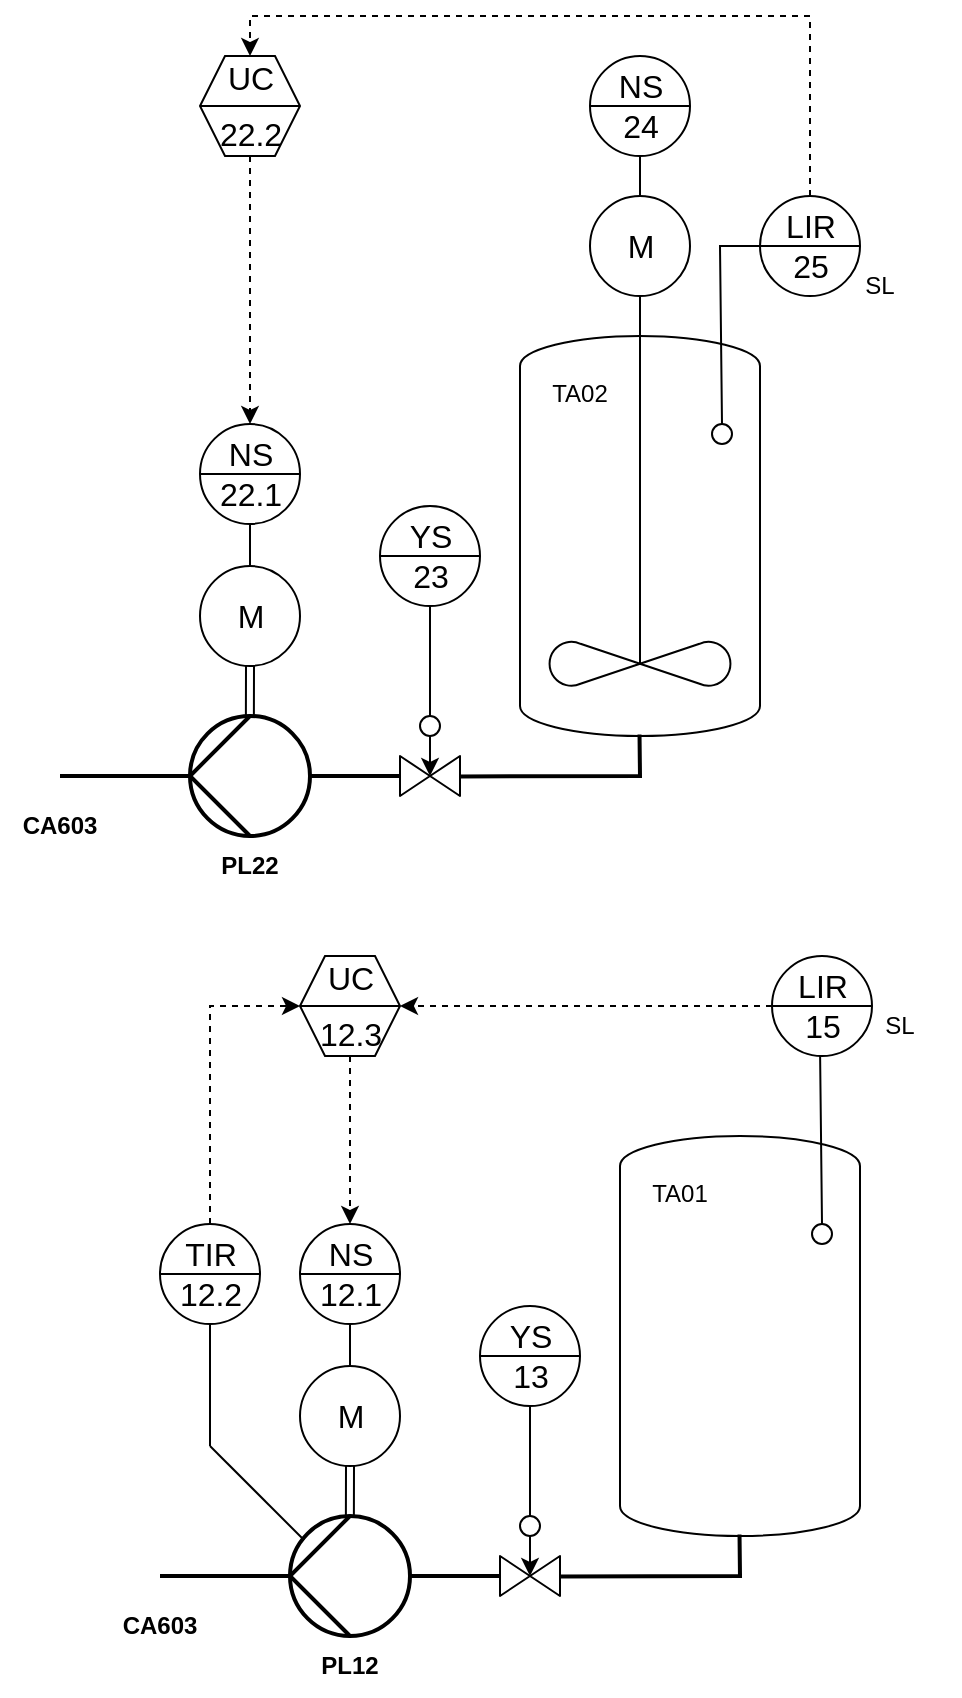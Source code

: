 <mxfile version="22.0.3" type="device">
  <diagram name="Page-1" id="qW39JcqbQnVajfrTr7IP">
    <mxGraphModel dx="1430" dy="967" grid="1" gridSize="10" guides="1" tooltips="1" connect="1" arrows="1" fold="1" page="1" pageScale="1" pageWidth="850" pageHeight="1100" math="0" shadow="0">
      <root>
        <mxCell id="0" />
        <mxCell id="1" parent="0" />
        <mxCell id="VSIo94IfT64aYqF4Eojm-2" value="" style="shape=mxgraph.pid.vessels.pressurized_vessel;html=1;pointerEvents=1;align=center;verticalLabelPosition=bottom;verticalAlign=top;dashed=0;" parent="1" vertex="1">
          <mxGeometry x="540" y="260" width="120" height="200" as="geometry" />
        </mxCell>
        <mxCell id="VSIo94IfT64aYqF4Eojm-10" value="NS&lt;br style=&quot;font-size: 16px;&quot;&gt;24&lt;br style=&quot;font-size: 16px;&quot;&gt; " style="html=1;outlineConnect=0;align=center;dashed=0;aspect=fixed;shape=mxgraph.pid2inst.discInst;mounting=room;fontSize=16;" parent="1" vertex="1">
          <mxGeometry x="575" y="120" width="50" height="50" as="geometry" />
        </mxCell>
        <mxCell id="VSIo94IfT64aYqF4Eojm-12" value="M" style="dashed=0;outlineConnect=0;align=center;html=1;shape=mxgraph.pid.engines.electric_motor;fontSize=16;aspect=fixed;" parent="1" vertex="1">
          <mxGeometry x="575" y="190" width="50" height="50" as="geometry" />
        </mxCell>
        <mxCell id="VSIo94IfT64aYqF4Eojm-13" value="" style="shape=mxgraph.pid.agitators.agitator_(propeller);html=1;pointerEvents=1;align=center;verticalLabelPosition=bottom;verticalAlign=top;dashed=0;" parent="1" vertex="1">
          <mxGeometry x="554" y="304" width="92" height="132" as="geometry" />
        </mxCell>
        <mxCell id="VSIo94IfT64aYqF4Eojm-14" value="" style="endArrow=none;html=1;rounded=0;entryX=0.5;entryY=1;entryDx=0;entryDy=0;entryPerimeter=0;" parent="1" target="VSIo94IfT64aYqF4Eojm-12" edge="1">
          <mxGeometry width="50" height="50" relative="1" as="geometry">
            <mxPoint x="600" y="304" as="sourcePoint" />
            <mxPoint x="650" y="254" as="targetPoint" />
          </mxGeometry>
        </mxCell>
        <mxCell id="VSIo94IfT64aYqF4Eojm-15" value="" style="endArrow=none;html=1;rounded=0;entryX=0.5;entryY=1;entryDx=0;entryDy=0;exitX=0.5;exitY=0;exitDx=0;exitDy=0;exitPerimeter=0;" parent="1" source="VSIo94IfT64aYqF4Eojm-12" target="VSIo94IfT64aYqF4Eojm-10" edge="1">
          <mxGeometry width="50" height="50" relative="1" as="geometry">
            <mxPoint x="540" y="370" as="sourcePoint" />
            <mxPoint x="590" y="320" as="targetPoint" />
          </mxGeometry>
        </mxCell>
        <mxCell id="VSIo94IfT64aYqF4Eojm-16" value="TA02" style="text;strokeColor=none;align=center;fillColor=none;html=1;verticalAlign=middle;whiteSpace=wrap;rounded=0;" parent="1" vertex="1">
          <mxGeometry x="540" y="274" width="60" height="30" as="geometry" />
        </mxCell>
        <mxCell id="VSIo94IfT64aYqF4Eojm-18" value="" style="ellipse;whiteSpace=wrap;html=1;aspect=fixed;" parent="1" vertex="1">
          <mxGeometry x="636" y="304" width="10" height="10" as="geometry" />
        </mxCell>
        <mxCell id="VSIo94IfT64aYqF4Eojm-19" value="" style="endArrow=none;html=1;rounded=0;exitX=0.5;exitY=0;exitDx=0;exitDy=0;" parent="1" source="VSIo94IfT64aYqF4Eojm-18" target="VSIo94IfT64aYqF4Eojm-17" edge="1">
          <mxGeometry width="50" height="50" relative="1" as="geometry">
            <mxPoint x="610" y="274" as="sourcePoint" />
            <mxPoint x="660" y="224" as="targetPoint" />
            <Array as="points">
              <mxPoint x="640" y="215" />
            </Array>
          </mxGeometry>
        </mxCell>
        <mxCell id="VSIo94IfT64aYqF4Eojm-34" value="" style="verticalLabelPosition=bottom;align=center;html=1;verticalAlign=top;pointerEvents=1;dashed=0;shape=mxgraph.pid2valves.valve;valveType=gate" parent="1" vertex="1">
          <mxGeometry x="480" y="470" width="30" height="20" as="geometry" />
        </mxCell>
        <mxCell id="VSIo94IfT64aYqF4Eojm-35" value="&lt;font style=&quot;font-size: 16px;&quot;&gt;YS&lt;br&gt;23&lt;/font&gt;&lt;br&gt; " style="html=1;outlineConnect=0;align=center;dashed=0;aspect=fixed;shape=mxgraph.pid2inst.discInst;mounting=room" parent="1" vertex="1">
          <mxGeometry x="470" y="345" width="50" height="50" as="geometry" />
        </mxCell>
        <mxCell id="VSIo94IfT64aYqF4Eojm-36" value="" style="group" parent="1" vertex="1" connectable="0">
          <mxGeometry x="660" y="190" width="90" height="60" as="geometry" />
        </mxCell>
        <mxCell id="VSIo94IfT64aYqF4Eojm-17" value="LIR&lt;br style=&quot;font-size: 16px;&quot;&gt;25&lt;br style=&quot;font-size: 16px;&quot;&gt; " style="html=1;outlineConnect=0;align=center;dashed=0;aspect=fixed;shape=mxgraph.pid2inst.discInst;mounting=room;fontSize=16;" parent="VSIo94IfT64aYqF4Eojm-36" vertex="1">
          <mxGeometry width="50" height="50" as="geometry" />
        </mxCell>
        <mxCell id="VSIo94IfT64aYqF4Eojm-20" value="SL" style="text;strokeColor=none;align=center;fillColor=none;html=1;verticalAlign=middle;whiteSpace=wrap;rounded=0;" parent="VSIo94IfT64aYqF4Eojm-36" vertex="1">
          <mxGeometry x="30" y="30" width="60" height="30" as="geometry" />
        </mxCell>
        <mxCell id="VSIo94IfT64aYqF4Eojm-37" value="" style="endArrow=none;html=1;rounded=0;exitX=1;exitY=0.512;exitDx=0;exitDy=0;exitPerimeter=0;entryX=0.498;entryY=0.996;entryDx=0;entryDy=0;entryPerimeter=0;strokeWidth=2;" parent="1" source="VSIo94IfT64aYqF4Eojm-34" target="VSIo94IfT64aYqF4Eojm-2" edge="1">
          <mxGeometry width="50" height="50" relative="1" as="geometry">
            <mxPoint x="550" y="430" as="sourcePoint" />
            <mxPoint x="600" y="380" as="targetPoint" />
            <Array as="points">
              <mxPoint x="600" y="480" />
            </Array>
          </mxGeometry>
        </mxCell>
        <mxCell id="VSIo94IfT64aYqF4Eojm-38" value="" style="ellipse;whiteSpace=wrap;html=1;aspect=fixed;" parent="1" vertex="1">
          <mxGeometry x="490" y="450" width="10" height="10" as="geometry" />
        </mxCell>
        <mxCell id="VSIo94IfT64aYqF4Eojm-39" style="edgeStyle=orthogonalEdgeStyle;rounded=0;orthogonalLoop=1;jettySize=auto;html=1;entryX=0.508;entryY=0.485;entryDx=0;entryDy=0;entryPerimeter=0;" parent="1" source="VSIo94IfT64aYqF4Eojm-38" target="VSIo94IfT64aYqF4Eojm-34" edge="1">
          <mxGeometry relative="1" as="geometry" />
        </mxCell>
        <mxCell id="VSIo94IfT64aYqF4Eojm-41" value="" style="endArrow=none;html=1;rounded=0;entryX=0.5;entryY=1;entryDx=0;entryDy=0;exitX=0.5;exitY=0;exitDx=0;exitDy=0;" parent="1" source="VSIo94IfT64aYqF4Eojm-38" target="VSIo94IfT64aYqF4Eojm-35" edge="1">
          <mxGeometry width="50" height="50" relative="1" as="geometry">
            <mxPoint x="470" y="450" as="sourcePoint" />
            <mxPoint x="520" y="400" as="targetPoint" />
          </mxGeometry>
        </mxCell>
        <mxCell id="VSIo94IfT64aYqF4Eojm-42" value="" style="shape=mxgraph.pid.pumps_-_din.hydraulic;html=1;pointerEvents=1;align=center;verticalLabelPosition=bottom;verticalAlign=top;dashed=0;strokeWidth=2;direction=north;" parent="1" vertex="1">
          <mxGeometry x="375" y="450" width="60" height="60" as="geometry" />
        </mxCell>
        <mxCell id="VSIo94IfT64aYqF4Eojm-43" value="&lt;font style=&quot;font-size: 16px;&quot;&gt;NS&lt;br&gt;22.1&lt;/font&gt;&lt;br&gt; " style="html=1;outlineConnect=0;align=center;dashed=0;aspect=fixed;shape=mxgraph.pid2inst.discInst;mounting=room" parent="1" vertex="1">
          <mxGeometry x="380" y="304" width="50" height="50" as="geometry" />
        </mxCell>
        <mxCell id="VSIo94IfT64aYqF4Eojm-44" value="M" style="dashed=0;outlineConnect=0;align=center;html=1;shape=mxgraph.pid.engines.electric_motor;fontSize=16;aspect=fixed;" parent="1" vertex="1">
          <mxGeometry x="380" y="375" width="50" height="50" as="geometry" />
        </mxCell>
        <mxCell id="VSIo94IfT64aYqF4Eojm-45" value="" style="shape=link;html=1;rounded=0;exitX=0.5;exitY=1;exitDx=0;exitDy=0;exitPerimeter=0;entryX=1.003;entryY=0.499;entryDx=0;entryDy=0;entryPerimeter=0;" parent="1" source="VSIo94IfT64aYqF4Eojm-44" target="VSIo94IfT64aYqF4Eojm-42" edge="1">
          <mxGeometry width="100" relative="1" as="geometry">
            <mxPoint x="460" y="465" as="sourcePoint" />
            <mxPoint x="560" y="465" as="targetPoint" />
          </mxGeometry>
        </mxCell>
        <mxCell id="VSIo94IfT64aYqF4Eojm-46" value="" style="endArrow=none;html=1;rounded=0;entryX=0.5;entryY=1;entryDx=0;entryDy=0;exitX=0.5;exitY=0;exitDx=0;exitDy=0;exitPerimeter=0;" parent="1" source="VSIo94IfT64aYqF4Eojm-44" target="VSIo94IfT64aYqF4Eojm-43" edge="1">
          <mxGeometry width="50" height="50" relative="1" as="geometry">
            <mxPoint x="410" y="405" as="sourcePoint" />
            <mxPoint x="460" y="355" as="targetPoint" />
          </mxGeometry>
        </mxCell>
        <mxCell id="VSIo94IfT64aYqF4Eojm-47" value="" style="endArrow=none;html=1;rounded=0;entryX=-0.003;entryY=0.502;entryDx=0;entryDy=0;entryPerimeter=0;exitX=0.5;exitY=1;exitDx=0;exitDy=0;exitPerimeter=0;strokeWidth=2;" parent="1" source="VSIo94IfT64aYqF4Eojm-42" target="VSIo94IfT64aYqF4Eojm-34" edge="1">
          <mxGeometry width="50" height="50" relative="1" as="geometry">
            <mxPoint x="430" y="515" as="sourcePoint" />
            <mxPoint x="480" y="465" as="targetPoint" />
          </mxGeometry>
        </mxCell>
        <mxCell id="VSIo94IfT64aYqF4Eojm-48" value="" style="endArrow=none;html=1;rounded=0;entryX=0.5;entryY=0;entryDx=0;entryDy=0;entryPerimeter=0;strokeWidth=2;" parent="1" target="VSIo94IfT64aYqF4Eojm-42" edge="1">
          <mxGeometry width="50" height="50" relative="1" as="geometry">
            <mxPoint x="310" y="480" as="sourcePoint" />
            <mxPoint x="360" y="470" as="targetPoint" />
          </mxGeometry>
        </mxCell>
        <mxCell id="VSIo94IfT64aYqF4Eojm-49" value="PL22" style="text;strokeColor=none;align=center;fillColor=none;html=1;verticalAlign=middle;whiteSpace=wrap;rounded=0;fontStyle=1" parent="1" vertex="1">
          <mxGeometry x="375" y="510" width="60" height="30" as="geometry" />
        </mxCell>
        <mxCell id="VSIo94IfT64aYqF4Eojm-50" value="CA603" style="text;strokeColor=none;align=center;fillColor=none;html=1;verticalAlign=middle;whiteSpace=wrap;rounded=0;fontStyle=1" parent="1" vertex="1">
          <mxGeometry x="280" y="490" width="60" height="30" as="geometry" />
        </mxCell>
        <mxCell id="VSIo94IfT64aYqF4Eojm-51" value="" style="shape=mxgraph.pid.vessels.pressurized_vessel;html=1;pointerEvents=1;align=center;verticalLabelPosition=bottom;verticalAlign=top;dashed=0;" parent="1" vertex="1">
          <mxGeometry x="590" y="660" width="120" height="200" as="geometry" />
        </mxCell>
        <mxCell id="VSIo94IfT64aYqF4Eojm-57" value="TA01" style="text;strokeColor=none;align=center;fillColor=none;html=1;verticalAlign=middle;whiteSpace=wrap;rounded=0;" parent="1" vertex="1">
          <mxGeometry x="590" y="674" width="60" height="30" as="geometry" />
        </mxCell>
        <mxCell id="VSIo94IfT64aYqF4Eojm-58" value="" style="ellipse;whiteSpace=wrap;html=1;aspect=fixed;" parent="1" vertex="1">
          <mxGeometry x="686" y="704" width="10" height="10" as="geometry" />
        </mxCell>
        <mxCell id="VSIo94IfT64aYqF4Eojm-59" value="" style="endArrow=none;html=1;rounded=0;exitX=0.5;exitY=0;exitDx=0;exitDy=0;" parent="1" source="VSIo94IfT64aYqF4Eojm-58" target="VSIo94IfT64aYqF4Eojm-63" edge="1">
          <mxGeometry width="50" height="50" relative="1" as="geometry">
            <mxPoint x="660" y="674" as="sourcePoint" />
            <mxPoint x="710" y="624" as="targetPoint" />
            <Array as="points">
              <mxPoint x="690" y="615" />
            </Array>
          </mxGeometry>
        </mxCell>
        <mxCell id="VSIo94IfT64aYqF4Eojm-60" value="" style="verticalLabelPosition=bottom;align=center;html=1;verticalAlign=top;pointerEvents=1;dashed=0;shape=mxgraph.pid2valves.valve;valveType=gate" parent="1" vertex="1">
          <mxGeometry x="530" y="870" width="30" height="20" as="geometry" />
        </mxCell>
        <mxCell id="VSIo94IfT64aYqF4Eojm-61" value="&lt;font style=&quot;font-size: 16px;&quot;&gt;&lt;font style=&quot;font-size: 16px;&quot;&gt;YS&lt;br&gt;&lt;/font&gt;13&lt;/font&gt;&lt;br&gt; " style="html=1;outlineConnect=0;align=center;dashed=0;aspect=fixed;shape=mxgraph.pid2inst.discInst;mounting=room" parent="1" vertex="1">
          <mxGeometry x="520" y="745" width="50" height="50" as="geometry" />
        </mxCell>
        <mxCell id="VSIo94IfT64aYqF4Eojm-62" value="" style="group" parent="1" vertex="1" connectable="0">
          <mxGeometry x="670" y="560" width="90" height="60" as="geometry" />
        </mxCell>
        <mxCell id="VSIo94IfT64aYqF4Eojm-63" value="LIR&lt;br style=&quot;font-size: 16px;&quot;&gt;15&lt;br style=&quot;font-size: 16px;&quot;&gt; " style="html=1;outlineConnect=0;align=center;dashed=0;aspect=fixed;shape=mxgraph.pid2inst.discInst;mounting=room;fontSize=16;" parent="VSIo94IfT64aYqF4Eojm-62" vertex="1">
          <mxGeometry x="-4" y="10" width="50" height="50" as="geometry" />
        </mxCell>
        <mxCell id="VSIo94IfT64aYqF4Eojm-64" value="SL" style="text;strokeColor=none;align=center;fillColor=none;html=1;verticalAlign=middle;whiteSpace=wrap;rounded=0;" parent="VSIo94IfT64aYqF4Eojm-62" vertex="1">
          <mxGeometry x="30" y="30" width="60" height="30" as="geometry" />
        </mxCell>
        <mxCell id="VSIo94IfT64aYqF4Eojm-65" value="" style="endArrow=none;html=1;rounded=0;exitX=1;exitY=0.512;exitDx=0;exitDy=0;exitPerimeter=0;entryX=0.498;entryY=0.996;entryDx=0;entryDy=0;entryPerimeter=0;strokeWidth=2;" parent="1" source="VSIo94IfT64aYqF4Eojm-60" target="VSIo94IfT64aYqF4Eojm-51" edge="1">
          <mxGeometry width="50" height="50" relative="1" as="geometry">
            <mxPoint x="600" y="830" as="sourcePoint" />
            <mxPoint x="650" y="780" as="targetPoint" />
            <Array as="points">
              <mxPoint x="650" y="880" />
            </Array>
          </mxGeometry>
        </mxCell>
        <mxCell id="VSIo94IfT64aYqF4Eojm-66" value="" style="ellipse;whiteSpace=wrap;html=1;aspect=fixed;" parent="1" vertex="1">
          <mxGeometry x="540" y="850" width="10" height="10" as="geometry" />
        </mxCell>
        <mxCell id="VSIo94IfT64aYqF4Eojm-67" style="edgeStyle=orthogonalEdgeStyle;rounded=0;orthogonalLoop=1;jettySize=auto;html=1;entryX=0.508;entryY=0.485;entryDx=0;entryDy=0;entryPerimeter=0;" parent="1" source="VSIo94IfT64aYqF4Eojm-66" target="VSIo94IfT64aYqF4Eojm-60" edge="1">
          <mxGeometry relative="1" as="geometry" />
        </mxCell>
        <mxCell id="VSIo94IfT64aYqF4Eojm-68" value="" style="endArrow=none;html=1;rounded=0;entryX=0.5;entryY=1;entryDx=0;entryDy=0;exitX=0.5;exitY=0;exitDx=0;exitDy=0;" parent="1" source="VSIo94IfT64aYqF4Eojm-66" target="VSIo94IfT64aYqF4Eojm-61" edge="1">
          <mxGeometry width="50" height="50" relative="1" as="geometry">
            <mxPoint x="520" y="850" as="sourcePoint" />
            <mxPoint x="570" y="800" as="targetPoint" />
          </mxGeometry>
        </mxCell>
        <mxCell id="VSIo94IfT64aYqF4Eojm-69" value="" style="shape=mxgraph.pid.pumps_-_din.hydraulic;html=1;pointerEvents=1;align=center;verticalLabelPosition=bottom;verticalAlign=top;dashed=0;strokeWidth=2;direction=north;" parent="1" vertex="1">
          <mxGeometry x="425" y="850" width="60" height="60" as="geometry" />
        </mxCell>
        <mxCell id="VSIo94IfT64aYqF4Eojm-70" value="&lt;font style=&quot;font-size: 16px;&quot;&gt;NS&lt;br&gt;12.1&lt;/font&gt;&lt;br&gt; " style="html=1;outlineConnect=0;align=center;dashed=0;aspect=fixed;shape=mxgraph.pid2inst.discInst;mounting=room" parent="1" vertex="1">
          <mxGeometry x="430" y="704" width="50" height="50" as="geometry" />
        </mxCell>
        <mxCell id="VSIo94IfT64aYqF4Eojm-71" value="M" style="dashed=0;outlineConnect=0;align=center;html=1;shape=mxgraph.pid.engines.electric_motor;fontSize=16;aspect=fixed;" parent="1" vertex="1">
          <mxGeometry x="430" y="775" width="50" height="50" as="geometry" />
        </mxCell>
        <mxCell id="VSIo94IfT64aYqF4Eojm-72" value="" style="shape=link;html=1;rounded=0;exitX=0.5;exitY=1;exitDx=0;exitDy=0;exitPerimeter=0;entryX=1.003;entryY=0.499;entryDx=0;entryDy=0;entryPerimeter=0;" parent="1" source="VSIo94IfT64aYqF4Eojm-71" target="VSIo94IfT64aYqF4Eojm-69" edge="1">
          <mxGeometry width="100" relative="1" as="geometry">
            <mxPoint x="510" y="865" as="sourcePoint" />
            <mxPoint x="610" y="865" as="targetPoint" />
          </mxGeometry>
        </mxCell>
        <mxCell id="VSIo94IfT64aYqF4Eojm-73" value="" style="endArrow=none;html=1;rounded=0;entryX=0.5;entryY=1;entryDx=0;entryDy=0;exitX=0.5;exitY=0;exitDx=0;exitDy=0;exitPerimeter=0;" parent="1" source="VSIo94IfT64aYqF4Eojm-71" target="VSIo94IfT64aYqF4Eojm-70" edge="1">
          <mxGeometry width="50" height="50" relative="1" as="geometry">
            <mxPoint x="460" y="805" as="sourcePoint" />
            <mxPoint x="510" y="755" as="targetPoint" />
          </mxGeometry>
        </mxCell>
        <mxCell id="VSIo94IfT64aYqF4Eojm-74" value="" style="endArrow=none;html=1;rounded=0;entryX=-0.003;entryY=0.502;entryDx=0;entryDy=0;entryPerimeter=0;exitX=0.5;exitY=1;exitDx=0;exitDy=0;exitPerimeter=0;strokeWidth=2;" parent="1" source="VSIo94IfT64aYqF4Eojm-69" target="VSIo94IfT64aYqF4Eojm-60" edge="1">
          <mxGeometry width="50" height="50" relative="1" as="geometry">
            <mxPoint x="480" y="915" as="sourcePoint" />
            <mxPoint x="530" y="865" as="targetPoint" />
          </mxGeometry>
        </mxCell>
        <mxCell id="VSIo94IfT64aYqF4Eojm-75" value="" style="endArrow=none;html=1;rounded=0;entryX=0.5;entryY=0;entryDx=0;entryDy=0;entryPerimeter=0;strokeWidth=2;" parent="1" target="VSIo94IfT64aYqF4Eojm-69" edge="1">
          <mxGeometry width="50" height="50" relative="1" as="geometry">
            <mxPoint x="360" y="880" as="sourcePoint" />
            <mxPoint x="410" y="870" as="targetPoint" />
          </mxGeometry>
        </mxCell>
        <mxCell id="VSIo94IfT64aYqF4Eojm-76" value="PL12" style="text;strokeColor=none;align=center;fillColor=none;html=1;verticalAlign=middle;whiteSpace=wrap;rounded=0;fontStyle=1" parent="1" vertex="1">
          <mxGeometry x="425" y="910" width="60" height="30" as="geometry" />
        </mxCell>
        <mxCell id="VSIo94IfT64aYqF4Eojm-77" value="CA603" style="text;strokeColor=none;align=center;fillColor=none;html=1;verticalAlign=middle;whiteSpace=wrap;rounded=0;fontStyle=1" parent="1" vertex="1">
          <mxGeometry x="330" y="890" width="60" height="30" as="geometry" />
        </mxCell>
        <mxCell id="VSIo94IfT64aYqF4Eojm-86" style="edgeStyle=orthogonalEdgeStyle;rounded=0;orthogonalLoop=1;jettySize=auto;html=1;entryX=0.5;entryY=0;entryDx=0;entryDy=0;dashed=1;" parent="1" source="VSIo94IfT64aYqF4Eojm-78" target="VSIo94IfT64aYqF4Eojm-43" edge="1">
          <mxGeometry relative="1" as="geometry" />
        </mxCell>
        <mxCell id="VSIo94IfT64aYqF4Eojm-78" value="&lt;table cellpadding=&quot;4&quot; cellspacing=&quot;0&quot; border=&quot;0&quot; style=&quot;font-size: 16px; width: 100%; height: 100%;&quot;&gt;&lt;tbody style=&quot;font-size: 16px;&quot;&gt;&lt;tr style=&quot;font-size: 16px;&quot;&gt;&lt;td style=&quot;font-size: 16px;&quot;&gt;UC&lt;/td&gt;&lt;/tr&gt;&lt;tr style=&quot;font-size: 16px;&quot;&gt;&lt;td style=&quot;font-size: 16px;&quot;&gt;22.2&lt;br&gt;&lt;/td&gt;&lt;/tr&gt;&lt;/tbody&gt;&lt;/table&gt; " style="html=1;outlineConnect=0;align=center;dashed=0;aspect=fixed;shape=mxgraph.pid2inst.compFunc;mounting=room;fontSize=16;" parent="1" vertex="1">
          <mxGeometry x="380" y="120" width="50" height="50" as="geometry" />
        </mxCell>
        <mxCell id="VSIo94IfT64aYqF4Eojm-88" style="edgeStyle=orthogonalEdgeStyle;rounded=0;orthogonalLoop=1;jettySize=auto;html=1;entryX=0.5;entryY=0;entryDx=0;entryDy=0;dashed=1;" parent="1" source="VSIo94IfT64aYqF4Eojm-84" target="VSIo94IfT64aYqF4Eojm-70" edge="1">
          <mxGeometry relative="1" as="geometry" />
        </mxCell>
        <mxCell id="VSIo94IfT64aYqF4Eojm-84" value="&lt;table cellpadding=&quot;4&quot; cellspacing=&quot;0&quot; border=&quot;0&quot; style=&quot;font-size: 16px; width: 100%; height: 100%;&quot;&gt;&lt;tbody style=&quot;font-size: 16px;&quot;&gt;&lt;tr style=&quot;font-size: 16px;&quot;&gt;&lt;td style=&quot;font-size: 16px;&quot;&gt;UC&lt;/td&gt;&lt;/tr&gt;&lt;tr style=&quot;font-size: 16px;&quot;&gt;&lt;td style=&quot;font-size: 16px;&quot;&gt;12.3&lt;br&gt;&lt;/td&gt;&lt;/tr&gt;&lt;/tbody&gt;&lt;/table&gt; " style="html=1;outlineConnect=0;align=center;dashed=0;aspect=fixed;shape=mxgraph.pid2inst.compFunc;mounting=room;fontSize=16;" parent="1" vertex="1">
          <mxGeometry x="430" y="570" width="50" height="50" as="geometry" />
        </mxCell>
        <mxCell id="VSIo94IfT64aYqF4Eojm-85" style="edgeStyle=orthogonalEdgeStyle;rounded=0;orthogonalLoop=1;jettySize=auto;html=1;entryX=0.5;entryY=0;entryDx=0;entryDy=0;dashed=1;" parent="1" source="VSIo94IfT64aYqF4Eojm-17" target="VSIo94IfT64aYqF4Eojm-78" edge="1">
          <mxGeometry relative="1" as="geometry">
            <Array as="points">
              <mxPoint x="685" y="100" />
              <mxPoint x="405" y="100" />
            </Array>
          </mxGeometry>
        </mxCell>
        <mxCell id="VSIo94IfT64aYqF4Eojm-87" style="edgeStyle=orthogonalEdgeStyle;rounded=0;orthogonalLoop=1;jettySize=auto;html=1;dashed=1;" parent="1" source="VSIo94IfT64aYqF4Eojm-63" target="VSIo94IfT64aYqF4Eojm-84" edge="1">
          <mxGeometry relative="1" as="geometry" />
        </mxCell>
        <mxCell id="IkRM6xhSilAh9bvI-W9X-2" style="edgeStyle=orthogonalEdgeStyle;rounded=0;orthogonalLoop=1;jettySize=auto;html=1;entryX=0;entryY=0.5;entryDx=0;entryDy=0;dashed=1;" edge="1" parent="1" source="VSIo94IfT64aYqF4Eojm-89" target="VSIo94IfT64aYqF4Eojm-84">
          <mxGeometry relative="1" as="geometry">
            <Array as="points">
              <mxPoint x="385" y="595" />
            </Array>
          </mxGeometry>
        </mxCell>
        <mxCell id="VSIo94IfT64aYqF4Eojm-89" value="TIR&lt;br style=&quot;font-size: 16px;&quot;&gt;12.2&lt;br style=&quot;font-size: 16px;&quot;&gt; " style="html=1;outlineConnect=0;align=center;dashed=0;aspect=fixed;shape=mxgraph.pid2inst.discInst;mounting=room;fontSize=16;" parent="1" vertex="1">
          <mxGeometry x="360" y="704" width="50" height="50" as="geometry" />
        </mxCell>
        <mxCell id="VSIo94IfT64aYqF4Eojm-90" value="" style="endArrow=none;html=1;rounded=0;entryX=0.5;entryY=1;entryDx=0;entryDy=0;" parent="1" edge="1" target="VSIo94IfT64aYqF4Eojm-89">
          <mxGeometry width="50" height="50" relative="1" as="geometry">
            <mxPoint x="385" y="815" as="sourcePoint" />
            <mxPoint x="385" y="760" as="targetPoint" />
          </mxGeometry>
        </mxCell>
        <mxCell id="IkRM6xhSilAh9bvI-W9X-1" value="" style="endArrow=none;html=1;rounded=0;" edge="1" parent="1">
          <mxGeometry width="50" height="50" relative="1" as="geometry">
            <mxPoint x="385" y="815" as="sourcePoint" />
            <mxPoint x="432" y="862" as="targetPoint" />
          </mxGeometry>
        </mxCell>
      </root>
    </mxGraphModel>
  </diagram>
</mxfile>
